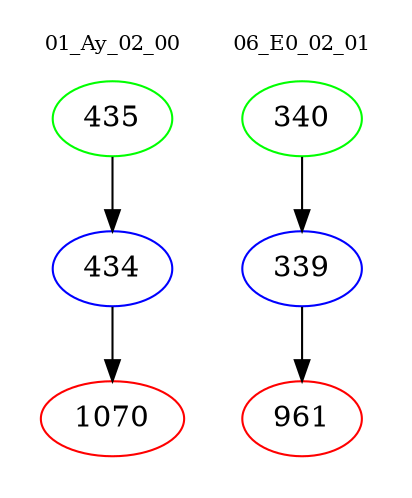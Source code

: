 digraph{
subgraph cluster_0 {
color = white
label = "01_Ay_02_00";
fontsize=10;
T0_435 [label="435", color="green"]
T0_435 -> T0_434 [color="black"]
T0_434 [label="434", color="blue"]
T0_434 -> T0_1070 [color="black"]
T0_1070 [label="1070", color="red"]
}
subgraph cluster_1 {
color = white
label = "06_E0_02_01";
fontsize=10;
T1_340 [label="340", color="green"]
T1_340 -> T1_339 [color="black"]
T1_339 [label="339", color="blue"]
T1_339 -> T1_961 [color="black"]
T1_961 [label="961", color="red"]
}
}
